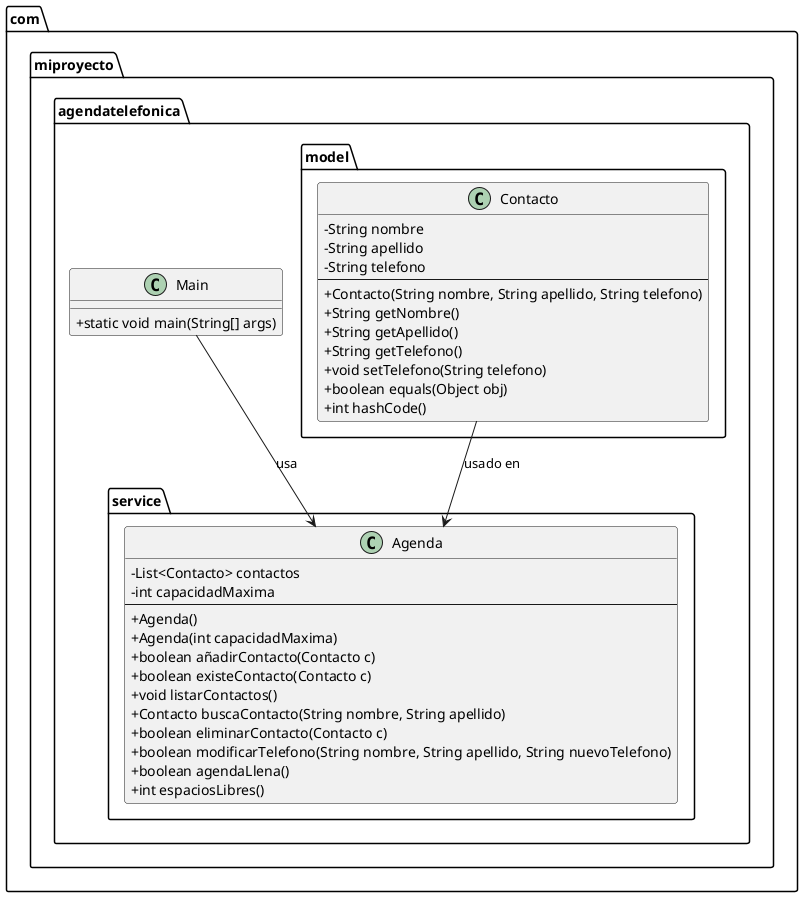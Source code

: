 @startuml
skinparam classAttributeIconSize 0

package "com.miproyecto.agendatelefonica.model" {
    class Contacto {
        - String nombre
        - String apellido
        - String telefono
        --
        + Contacto(String nombre, String apellido, String telefono)
        + String getNombre()
        + String getApellido()
        + String getTelefono()
        + void setTelefono(String telefono)
        + boolean equals(Object obj)
        + int hashCode()
    }
}

package "com.miproyecto.agendatelefonica.service" {
    class Agenda {
        - List<Contacto> contactos
        - int capacidadMaxima
        --
        + Agenda()
        + Agenda(int capacidadMaxima)
        + boolean añadirContacto(Contacto c)
        + boolean existeContacto(Contacto c)
        + void listarContactos()
        + Contacto buscaContacto(String nombre, String apellido)
        + boolean eliminarContacto(Contacto c)
        + boolean modificarTelefono(String nombre, String apellido, String nuevoTelefono)
        + boolean agendaLlena()
        + int espaciosLibres()
    }
}

package "com.miproyecto.agendatelefonica" {
    class Main {
        + static void main(String[] args)
    }
}

Contacto --> Agenda : usado en
Main --> Agenda : usa
@enduml

